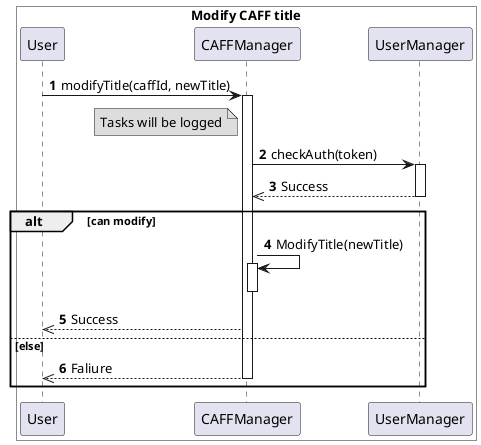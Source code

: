 @startuml
autonumber 1

box "Modify CAFF title" #FFF

User -> CAFFManager: modifyTitle(caffId, newTitle)
activate CAFFManager

note left of CAFFManager #DDD
Tasks will be logged
end note

CAFFManager -> UserManager: checkAuth(token)
activate UserManager

CAFFManager <<-- UserManager: Success
deactivate UserManager

alt can modify

CAFFManager -> CAFFManager: ModifyTitle(newTitle)
activate CAFFManager

deactivate CAFFManager

User <<-- CAFFManager: Success

else else

User <<-- CAFFManager: Faliure
deactivate CAFFManager

end

end box

@enduml